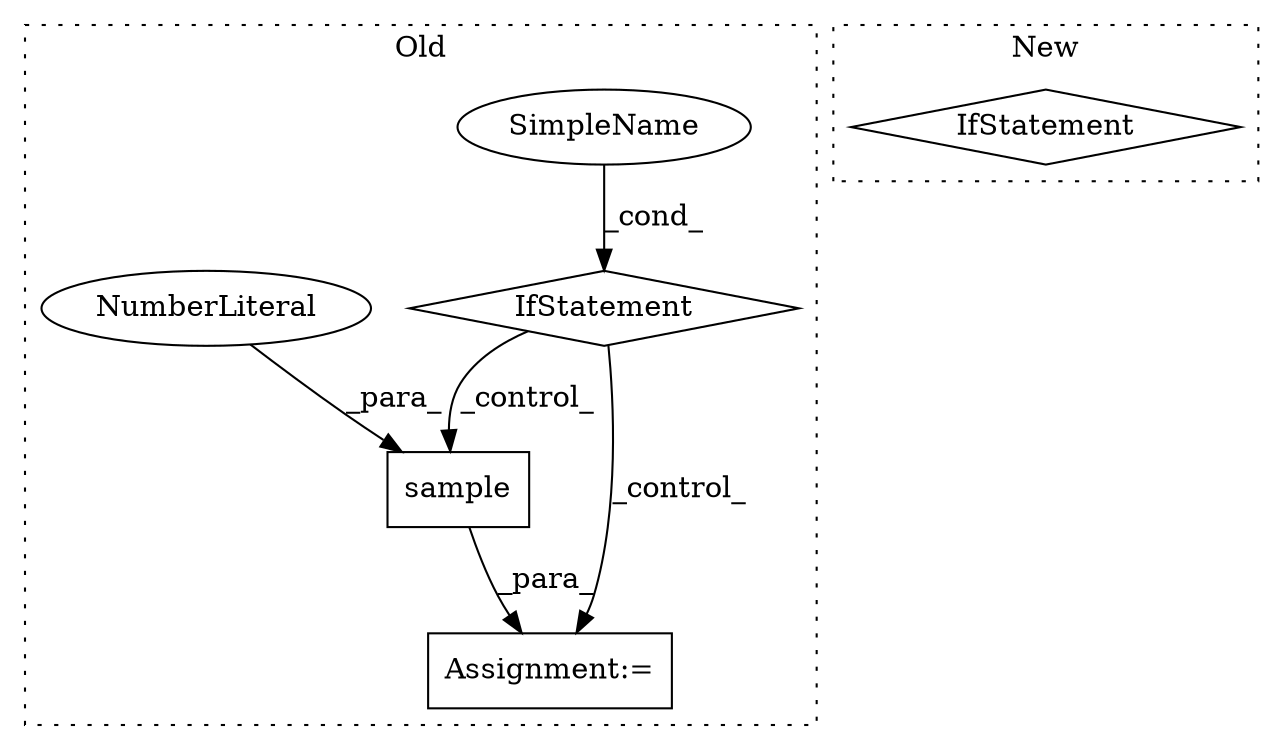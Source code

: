 digraph G {
subgraph cluster0 {
1 [label="sample" a="32" s="4243,4273" l="7,1" shape="box"];
3 [label="Assignment:=" a="7" s="4145,4274" l="57,2" shape="box"];
4 [label="IfStatement" a="25" s="4101,4112" l="4,2" shape="diamond"];
5 [label="SimpleName" a="42" s="4105" l="7" shape="ellipse"];
6 [label="NumberLiteral" a="34" s="4271" l="2" shape="ellipse"];
label = "Old";
style="dotted";
}
subgraph cluster1 {
2 [label="IfStatement" a="25" s="4068,4110" l="4,2" shape="diamond"];
label = "New";
style="dotted";
}
1 -> 3 [label="_para_"];
4 -> 1 [label="_control_"];
4 -> 3 [label="_control_"];
5 -> 4 [label="_cond_"];
6 -> 1 [label="_para_"];
}
